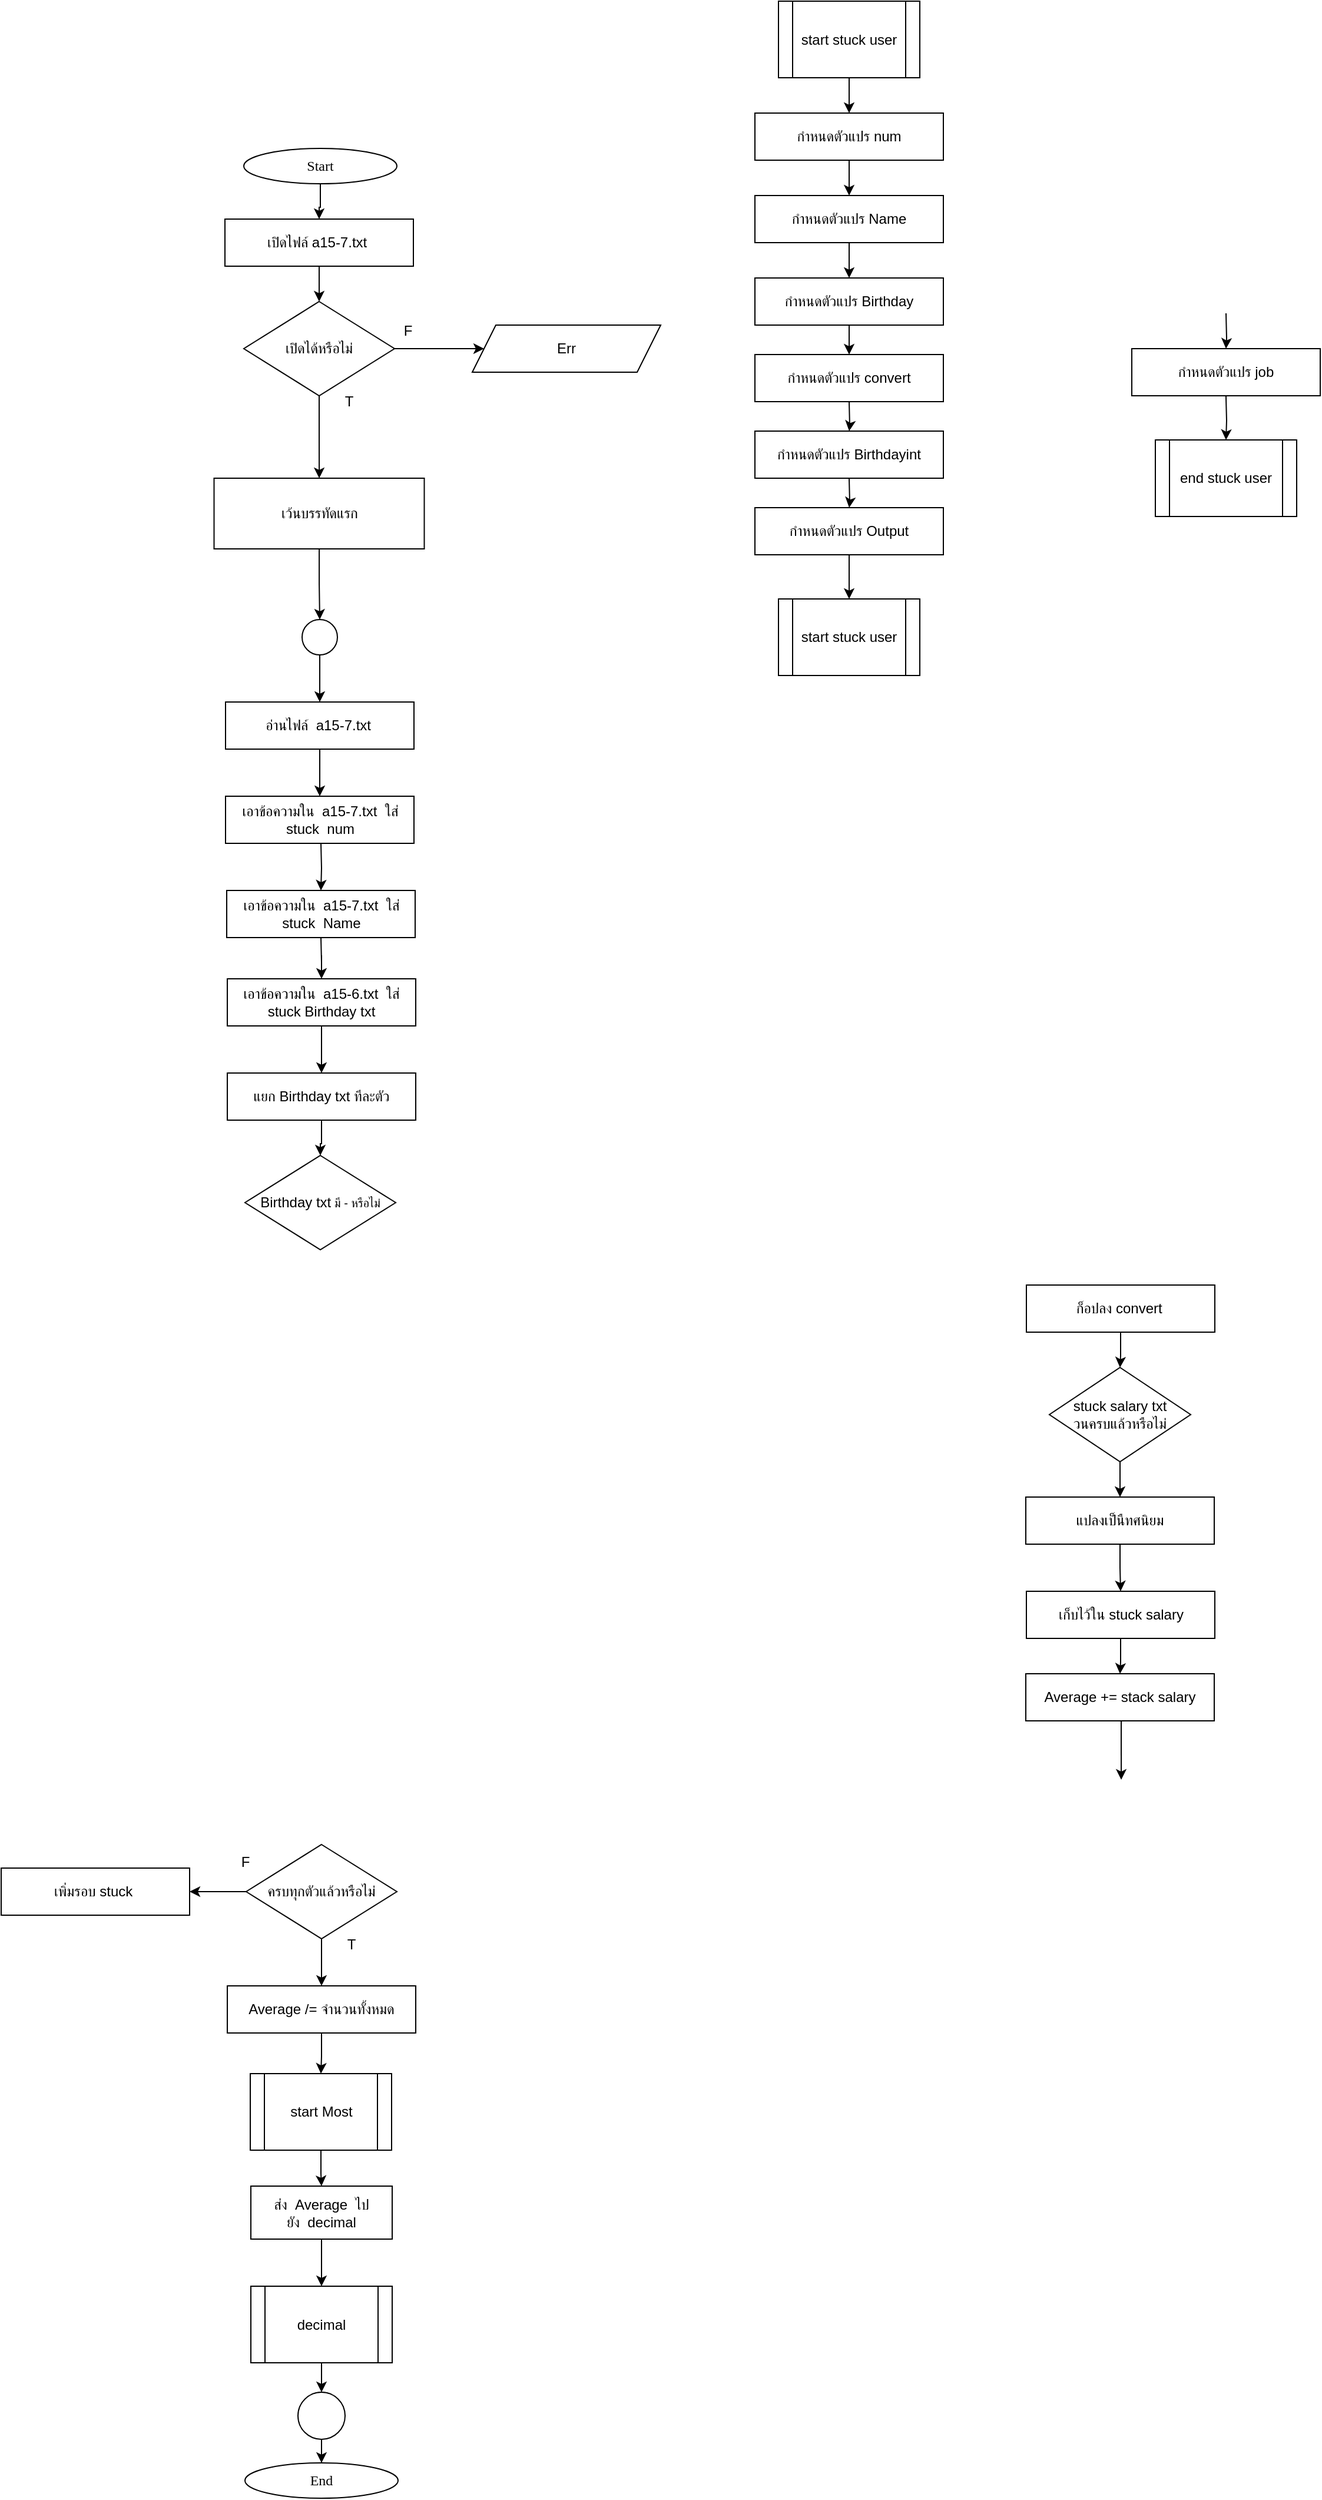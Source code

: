 <mxfile version="25.0.3">
  <diagram name="Page-1" id="mw299rPhLPCByi8XiqZ0">
    <mxGraphModel dx="1151" dy="1266" grid="1" gridSize="10" guides="1" tooltips="1" connect="1" arrows="1" fold="1" page="1" pageScale="1" pageWidth="850" pageHeight="1100" math="0" shadow="0">
      <root>
        <mxCell id="0" />
        <mxCell id="1" parent="0" />
        <mxCell id="AAZVMAnwfbZu5u0q_cqS-1" value="" style="edgeStyle=orthogonalEdgeStyle;rounded=0;orthogonalLoop=1;jettySize=auto;html=1;" edge="1" parent="1" source="AAZVMAnwfbZu5u0q_cqS-2" target="AAZVMAnwfbZu5u0q_cqS-4">
          <mxGeometry relative="1" as="geometry" />
        </mxCell>
        <mxCell id="AAZVMAnwfbZu5u0q_cqS-2" value="&lt;font data-font-src=&quot;https://fonts.googleapis.com/css?family=Sarabun&quot; face=&quot;Sarabun&quot;&gt;Start&lt;/font&gt;" style="ellipse;whiteSpace=wrap;html=1;" vertex="1" parent="1">
          <mxGeometry x="-424.0" y="-955" width="130" height="30" as="geometry" />
        </mxCell>
        <mxCell id="AAZVMAnwfbZu5u0q_cqS-3" value="" style="edgeStyle=orthogonalEdgeStyle;rounded=0;orthogonalLoop=1;jettySize=auto;html=1;" edge="1" parent="1" source="AAZVMAnwfbZu5u0q_cqS-4" target="AAZVMAnwfbZu5u0q_cqS-6">
          <mxGeometry relative="1" as="geometry" />
        </mxCell>
        <mxCell id="AAZVMAnwfbZu5u0q_cqS-4" value="เปิดไฟล์&amp;nbsp;a15-7.txt&amp;nbsp;&lt;span style=&quot;color: rgba(0, 0, 0, 0); font-family: monospace; font-size: 0px; text-align: start; text-wrap-mode: nowrap;&quot;&gt;%3CmxGraphModel%3E%3Croot%3E%3CmxCell%20id%3D%220%22%2F%3E%3CmxCell%20id%3D%221%22%20parent%3D%220%22%2F%3E%3CmxCell%20id%3D%222%22%20value%3D%22%E0%B8%81%E0%B8%B3%E0%B8%AB%E0%B8%99%E0%B8%94%E0%B8%95%E0%B8%B1%E0%B8%A7%E0%B9%81%E0%B8%9B%E0%B8%A3%20arr%22%20style%3D%22rounded%3D0%3BwhiteSpace%3Dwrap%3Bhtml%3D1%3B%22%20vertex%3D%221%22%20parent%3D%221%22%3E%3CmxGeometry%20x%3D%22-680%22%20y%3D%22-980%22%20width%3D%22160%22%20height%3D%2240%22%20as%3D%22geometry%22%2F%3E%3C%2FmxCell%3E%3C%2Froot%3E%3C%2FmxGraphModel%3E&lt;/span&gt;" style="rounded=0;whiteSpace=wrap;html=1;" vertex="1" parent="1">
          <mxGeometry x="-440" y="-895" width="160" height="40" as="geometry" />
        </mxCell>
        <mxCell id="AAZVMAnwfbZu5u0q_cqS-5" value="" style="edgeStyle=orthogonalEdgeStyle;rounded=0;orthogonalLoop=1;jettySize=auto;html=1;" edge="1" parent="1" source="AAZVMAnwfbZu5u0q_cqS-6" target="AAZVMAnwfbZu5u0q_cqS-10">
          <mxGeometry relative="1" as="geometry" />
        </mxCell>
        <mxCell id="AAZVMAnwfbZu5u0q_cqS-83" value="" style="edgeStyle=orthogonalEdgeStyle;rounded=0;orthogonalLoop=1;jettySize=auto;html=1;" edge="1" parent="1" source="AAZVMAnwfbZu5u0q_cqS-6" target="AAZVMAnwfbZu5u0q_cqS-80">
          <mxGeometry relative="1" as="geometry" />
        </mxCell>
        <mxCell id="AAZVMAnwfbZu5u0q_cqS-6" value="เปิดได้หรือไม่" style="rhombus;whiteSpace=wrap;html=1;" vertex="1" parent="1">
          <mxGeometry x="-424" y="-825" width="128" height="80" as="geometry" />
        </mxCell>
        <mxCell id="AAZVMAnwfbZu5u0q_cqS-7" value="" style="edgeStyle=orthogonalEdgeStyle;rounded=0;orthogonalLoop=1;jettySize=auto;html=1;" edge="1" parent="1" source="AAZVMAnwfbZu5u0q_cqS-8" target="AAZVMAnwfbZu5u0q_cqS-16">
          <mxGeometry relative="1" as="geometry" />
        </mxCell>
        <mxCell id="AAZVMAnwfbZu5u0q_cqS-8" value="อ่านไฟล์&amp;nbsp;&amp;nbsp;a15-7.txt&amp;nbsp;" style="rounded=0;whiteSpace=wrap;html=1;" vertex="1" parent="1">
          <mxGeometry x="-439.5" y="-485" width="160" height="40" as="geometry" />
        </mxCell>
        <mxCell id="AAZVMAnwfbZu5u0q_cqS-10" value="Err" style="rounded=0;whiteSpace=wrap;html=1;shape=parallelogram;perimeter=parallelogramPerimeter;fixedSize=1;" vertex="1" parent="1">
          <mxGeometry x="-230" y="-805" width="160" height="40" as="geometry" />
        </mxCell>
        <mxCell id="AAZVMAnwfbZu5u0q_cqS-12" value="T" style="text;html=1;align=center;verticalAlign=middle;resizable=0;points=[];autosize=1;strokeColor=none;fillColor=none;" vertex="1" parent="1">
          <mxGeometry x="-350" y="-755" width="30" height="30" as="geometry" />
        </mxCell>
        <mxCell id="AAZVMAnwfbZu5u0q_cqS-13" value="F" style="text;html=1;align=center;verticalAlign=middle;resizable=0;points=[];autosize=1;strokeColor=none;fillColor=none;" vertex="1" parent="1">
          <mxGeometry x="-300" y="-815" width="30" height="30" as="geometry" />
        </mxCell>
        <mxCell id="AAZVMAnwfbZu5u0q_cqS-14" value="" style="edgeStyle=orthogonalEdgeStyle;rounded=0;orthogonalLoop=1;jettySize=auto;html=1;" edge="1" parent="1" source="AAZVMAnwfbZu5u0q_cqS-15" target="AAZVMAnwfbZu5u0q_cqS-8">
          <mxGeometry relative="1" as="geometry" />
        </mxCell>
        <mxCell id="AAZVMAnwfbZu5u0q_cqS-15" value="" style="ellipse;whiteSpace=wrap;html=1;aspect=fixed;" vertex="1" parent="1">
          <mxGeometry x="-374.5" y="-555" width="30" height="30" as="geometry" />
        </mxCell>
        <mxCell id="AAZVMAnwfbZu5u0q_cqS-16" value="เอาข้อความใน&amp;nbsp;&amp;nbsp;a15-7.txt&amp;nbsp; ใส่ stuck&amp;nbsp; num" style="rounded=0;whiteSpace=wrap;html=1;" vertex="1" parent="1">
          <mxGeometry x="-439.5" y="-405" width="160" height="40" as="geometry" />
        </mxCell>
        <mxCell id="AAZVMAnwfbZu5u0q_cqS-17" value="" style="edgeStyle=orthogonalEdgeStyle;rounded=0;orthogonalLoop=1;jettySize=auto;html=1;" edge="1" parent="1" target="AAZVMAnwfbZu5u0q_cqS-18">
          <mxGeometry relative="1" as="geometry">
            <mxPoint x="-358.5" y="-365" as="sourcePoint" />
          </mxGeometry>
        </mxCell>
        <mxCell id="AAZVMAnwfbZu5u0q_cqS-18" value="เอาข้อความใน&amp;nbsp;&amp;nbsp;a15-7.txt&amp;nbsp; ใส่ stuck&amp;nbsp; Name" style="rounded=0;whiteSpace=wrap;html=1;" vertex="1" parent="1">
          <mxGeometry x="-438.5" y="-325" width="160" height="40" as="geometry" />
        </mxCell>
        <mxCell id="AAZVMAnwfbZu5u0q_cqS-19" value="" style="edgeStyle=orthogonalEdgeStyle;rounded=0;orthogonalLoop=1;jettySize=auto;html=1;" edge="1" parent="1" target="AAZVMAnwfbZu5u0q_cqS-20">
          <mxGeometry relative="1" as="geometry">
            <mxPoint x="-358.5" y="-285" as="sourcePoint" />
          </mxGeometry>
        </mxCell>
        <mxCell id="AAZVMAnwfbZu5u0q_cqS-85" value="" style="edgeStyle=orthogonalEdgeStyle;rounded=0;orthogonalLoop=1;jettySize=auto;html=1;" edge="1" parent="1" source="AAZVMAnwfbZu5u0q_cqS-20" target="AAZVMAnwfbZu5u0q_cqS-84">
          <mxGeometry relative="1" as="geometry" />
        </mxCell>
        <mxCell id="AAZVMAnwfbZu5u0q_cqS-20" value="เอาข้อความใน&amp;nbsp;&amp;nbsp;a15-6.txt&amp;nbsp; ใส่ stuck&amp;nbsp;Birthday txt" style="rounded=0;whiteSpace=wrap;html=1;" vertex="1" parent="1">
          <mxGeometry x="-438" y="-250" width="160" height="40" as="geometry" />
        </mxCell>
        <mxCell id="AAZVMAnwfbZu5u0q_cqS-24" value="" style="edgeStyle=orthogonalEdgeStyle;rounded=0;orthogonalLoop=1;jettySize=auto;html=1;" edge="1" parent="1" source="AAZVMAnwfbZu5u0q_cqS-26" target="AAZVMAnwfbZu5u0q_cqS-32">
          <mxGeometry relative="1" as="geometry" />
        </mxCell>
        <mxCell id="AAZVMAnwfbZu5u0q_cqS-25" style="edgeStyle=orthogonalEdgeStyle;rounded=0;orthogonalLoop=1;jettySize=auto;html=1;entryX=0.5;entryY=0;entryDx=0;entryDy=0;" edge="1" parent="1" source="AAZVMAnwfbZu5u0q_cqS-26" target="AAZVMAnwfbZu5u0q_cqS-51">
          <mxGeometry relative="1" as="geometry" />
        </mxCell>
        <mxCell id="AAZVMAnwfbZu5u0q_cqS-26" value="ครบทุกตัวแล้วหรือไม่" style="rhombus;whiteSpace=wrap;html=1;" vertex="1" parent="1">
          <mxGeometry x="-422" y="485" width="128" height="80" as="geometry" />
        </mxCell>
        <mxCell id="AAZVMAnwfbZu5u0q_cqS-29" value="" style="edgeStyle=orthogonalEdgeStyle;rounded=0;orthogonalLoop=1;jettySize=auto;html=1;" edge="1" parent="1">
          <mxGeometry relative="1" as="geometry">
            <mxPoint x="321" y="380" as="sourcePoint" />
            <mxPoint x="321.034" y="430.022" as="targetPoint" />
          </mxGeometry>
        </mxCell>
        <mxCell id="AAZVMAnwfbZu5u0q_cqS-30" value="Average += stack salary" style="rounded=0;whiteSpace=wrap;html=1;" vertex="1" parent="1">
          <mxGeometry x="240" y="340" width="160" height="40" as="geometry" />
        </mxCell>
        <mxCell id="AAZVMAnwfbZu5u0q_cqS-32" value="เพิ่มรอบ stuck&amp;nbsp;" style="rounded=0;whiteSpace=wrap;html=1;" vertex="1" parent="1">
          <mxGeometry x="-630" y="505" width="160" height="40" as="geometry" />
        </mxCell>
        <mxCell id="AAZVMAnwfbZu5u0q_cqS-33" value="T" style="text;html=1;align=center;verticalAlign=middle;resizable=0;points=[];autosize=1;strokeColor=none;fillColor=none;" vertex="1" parent="1">
          <mxGeometry x="-348" y="555" width="30" height="30" as="geometry" />
        </mxCell>
        <mxCell id="AAZVMAnwfbZu5u0q_cqS-34" value="F" style="text;html=1;align=center;verticalAlign=middle;resizable=0;points=[];autosize=1;strokeColor=none;fillColor=none;" vertex="1" parent="1">
          <mxGeometry x="-438" y="485" width="30" height="30" as="geometry" />
        </mxCell>
        <mxCell id="AAZVMAnwfbZu5u0q_cqS-38" value="" style="edgeStyle=orthogonalEdgeStyle;rounded=0;orthogonalLoop=1;jettySize=auto;html=1;" edge="1" parent="1" source="AAZVMAnwfbZu5u0q_cqS-39" target="AAZVMAnwfbZu5u0q_cqS-47">
          <mxGeometry relative="1" as="geometry" />
        </mxCell>
        <mxCell id="AAZVMAnwfbZu5u0q_cqS-39" value="stuck&amp;nbsp;salary txt&lt;div&gt;วนครบแล้วหรือไม่&lt;/div&gt;" style="rhombus;whiteSpace=wrap;html=1;" vertex="1" parent="1">
          <mxGeometry x="260" y="80" width="120" height="80" as="geometry" />
        </mxCell>
        <mxCell id="AAZVMAnwfbZu5u0q_cqS-42" value="" style="edgeStyle=orthogonalEdgeStyle;rounded=0;orthogonalLoop=1;jettySize=auto;html=1;" edge="1" parent="1" source="AAZVMAnwfbZu5u0q_cqS-43" target="AAZVMAnwfbZu5u0q_cqS-39">
          <mxGeometry relative="1" as="geometry" />
        </mxCell>
        <mxCell id="AAZVMAnwfbZu5u0q_cqS-43" value="ก็อปลง convert&amp;nbsp;" style="rounded=0;whiteSpace=wrap;html=1;" vertex="1" parent="1">
          <mxGeometry x="240.5" y="10" width="160" height="40" as="geometry" />
        </mxCell>
        <mxCell id="AAZVMAnwfbZu5u0q_cqS-46" value="" style="edgeStyle=orthogonalEdgeStyle;rounded=0;orthogonalLoop=1;jettySize=auto;html=1;" edge="1" parent="1" source="AAZVMAnwfbZu5u0q_cqS-47" target="AAZVMAnwfbZu5u0q_cqS-49">
          <mxGeometry relative="1" as="geometry" />
        </mxCell>
        <mxCell id="AAZVMAnwfbZu5u0q_cqS-47" value="แปลงเป็นืทศนิยม" style="rounded=0;whiteSpace=wrap;html=1;" vertex="1" parent="1">
          <mxGeometry x="240" y="190" width="160" height="40" as="geometry" />
        </mxCell>
        <mxCell id="AAZVMAnwfbZu5u0q_cqS-48" value="" style="edgeStyle=orthogonalEdgeStyle;rounded=0;orthogonalLoop=1;jettySize=auto;html=1;" edge="1" parent="1" source="AAZVMAnwfbZu5u0q_cqS-49" target="AAZVMAnwfbZu5u0q_cqS-30">
          <mxGeometry relative="1" as="geometry" />
        </mxCell>
        <mxCell id="AAZVMAnwfbZu5u0q_cqS-49" value="เก็บไว้ใน stuck salary" style="rounded=0;whiteSpace=wrap;html=1;" vertex="1" parent="1">
          <mxGeometry x="240.5" y="270" width="160" height="40" as="geometry" />
        </mxCell>
        <mxCell id="AAZVMAnwfbZu5u0q_cqS-50" value="" style="edgeStyle=orthogonalEdgeStyle;rounded=0;orthogonalLoop=1;jettySize=auto;html=1;" edge="1" parent="1" source="AAZVMAnwfbZu5u0q_cqS-51" target="AAZVMAnwfbZu5u0q_cqS-53">
          <mxGeometry relative="1" as="geometry" />
        </mxCell>
        <mxCell id="AAZVMAnwfbZu5u0q_cqS-51" value="Average /= จำนวนทั้งหมด" style="rounded=0;whiteSpace=wrap;html=1;" vertex="1" parent="1">
          <mxGeometry x="-438" y="605" width="160" height="40" as="geometry" />
        </mxCell>
        <mxCell id="AAZVMAnwfbZu5u0q_cqS-52" value="" style="edgeStyle=orthogonalEdgeStyle;rounded=0;orthogonalLoop=1;jettySize=auto;html=1;" edge="1" parent="1" source="AAZVMAnwfbZu5u0q_cqS-53" target="AAZVMAnwfbZu5u0q_cqS-55">
          <mxGeometry relative="1" as="geometry" />
        </mxCell>
        <mxCell id="AAZVMAnwfbZu5u0q_cqS-53" value="start Most" style="shape=process;whiteSpace=wrap;html=1;backgroundOutline=1;" vertex="1" parent="1">
          <mxGeometry x="-418.5" y="679.5" width="120" height="65" as="geometry" />
        </mxCell>
        <mxCell id="AAZVMAnwfbZu5u0q_cqS-54" value="" style="edgeStyle=orthogonalEdgeStyle;rounded=0;orthogonalLoop=1;jettySize=auto;html=1;" edge="1" parent="1" source="AAZVMAnwfbZu5u0q_cqS-55" target="AAZVMAnwfbZu5u0q_cqS-57">
          <mxGeometry relative="1" as="geometry" />
        </mxCell>
        <mxCell id="AAZVMAnwfbZu5u0q_cqS-55" value="ส่ง&amp;nbsp; Average&amp;nbsp;&amp;nbsp;ไปยัง&amp;nbsp;&amp;nbsp;decimal" style="rounded=0;whiteSpace=wrap;html=1;" vertex="1" parent="1">
          <mxGeometry x="-418" y="775" width="120" height="45" as="geometry" />
        </mxCell>
        <mxCell id="AAZVMAnwfbZu5u0q_cqS-56" value="" style="edgeStyle=orthogonalEdgeStyle;rounded=0;orthogonalLoop=1;jettySize=auto;html=1;" edge="1" parent="1" source="AAZVMAnwfbZu5u0q_cqS-57" target="AAZVMAnwfbZu5u0q_cqS-60">
          <mxGeometry relative="1" as="geometry" />
        </mxCell>
        <mxCell id="AAZVMAnwfbZu5u0q_cqS-57" value="decimal" style="shape=process;whiteSpace=wrap;html=1;backgroundOutline=1;" vertex="1" parent="1">
          <mxGeometry x="-418" y="860" width="120" height="65" as="geometry" />
        </mxCell>
        <mxCell id="AAZVMAnwfbZu5u0q_cqS-58" value="&lt;font data-font-src=&quot;https://fonts.googleapis.com/css?family=Sarabun&quot; face=&quot;Sarabun&quot;&gt;End&lt;/font&gt;" style="ellipse;whiteSpace=wrap;html=1;" vertex="1" parent="1">
          <mxGeometry x="-423.0" y="1010" width="130" height="30" as="geometry" />
        </mxCell>
        <mxCell id="AAZVMAnwfbZu5u0q_cqS-59" value="" style="edgeStyle=orthogonalEdgeStyle;rounded=0;orthogonalLoop=1;jettySize=auto;html=1;" edge="1" parent="1" source="AAZVMAnwfbZu5u0q_cqS-60" target="AAZVMAnwfbZu5u0q_cqS-58">
          <mxGeometry relative="1" as="geometry" />
        </mxCell>
        <mxCell id="AAZVMAnwfbZu5u0q_cqS-60" value="" style="ellipse;whiteSpace=wrap;html=1;aspect=fixed;" vertex="1" parent="1">
          <mxGeometry x="-378" y="950" width="40" height="40" as="geometry" />
        </mxCell>
        <mxCell id="AAZVMAnwfbZu5u0q_cqS-61" value="" style="edgeStyle=orthogonalEdgeStyle;rounded=0;orthogonalLoop=1;jettySize=auto;html=1;" edge="1" parent="1" source="AAZVMAnwfbZu5u0q_cqS-62" target="AAZVMAnwfbZu5u0q_cqS-64">
          <mxGeometry relative="1" as="geometry" />
        </mxCell>
        <mxCell id="AAZVMAnwfbZu5u0q_cqS-62" value="start stuck user" style="shape=process;whiteSpace=wrap;html=1;backgroundOutline=1;" vertex="1" parent="1">
          <mxGeometry x="30" y="-1080" width="120" height="65" as="geometry" />
        </mxCell>
        <mxCell id="AAZVMAnwfbZu5u0q_cqS-63" value="" style="edgeStyle=orthogonalEdgeStyle;rounded=0;orthogonalLoop=1;jettySize=auto;html=1;" edge="1" parent="1" source="AAZVMAnwfbZu5u0q_cqS-64" target="AAZVMAnwfbZu5u0q_cqS-66">
          <mxGeometry relative="1" as="geometry" />
        </mxCell>
        <mxCell id="AAZVMAnwfbZu5u0q_cqS-64" value="กำหนดตัวแปร num" style="rounded=0;whiteSpace=wrap;html=1;" vertex="1" parent="1">
          <mxGeometry x="10" y="-985" width="160" height="40" as="geometry" />
        </mxCell>
        <mxCell id="AAZVMAnwfbZu5u0q_cqS-65" value="" style="edgeStyle=orthogonalEdgeStyle;rounded=0;orthogonalLoop=1;jettySize=auto;html=1;" edge="1" parent="1" source="AAZVMAnwfbZu5u0q_cqS-66" target="AAZVMAnwfbZu5u0q_cqS-69">
          <mxGeometry relative="1" as="geometry" />
        </mxCell>
        <mxCell id="AAZVMAnwfbZu5u0q_cqS-66" value="กำหนดตัวแปร Name" style="rounded=0;whiteSpace=wrap;html=1;" vertex="1" parent="1">
          <mxGeometry x="10" y="-915" width="160" height="40" as="geometry" />
        </mxCell>
        <mxCell id="AAZVMAnwfbZu5u0q_cqS-67" value="" style="edgeStyle=orthogonalEdgeStyle;rounded=0;orthogonalLoop=1;jettySize=auto;html=1;" edge="1" parent="1" target="AAZVMAnwfbZu5u0q_cqS-70">
          <mxGeometry relative="1" as="geometry">
            <mxPoint x="409.966" y="-745" as="sourcePoint" />
          </mxGeometry>
        </mxCell>
        <mxCell id="AAZVMAnwfbZu5u0q_cqS-68" value="" style="edgeStyle=orthogonalEdgeStyle;rounded=0;orthogonalLoop=1;jettySize=auto;html=1;" edge="1" parent="1" source="AAZVMAnwfbZu5u0q_cqS-69" target="AAZVMAnwfbZu5u0q_cqS-73">
          <mxGeometry relative="1" as="geometry" />
        </mxCell>
        <mxCell id="AAZVMAnwfbZu5u0q_cqS-69" value="กำหนดตัวแปร Birthday" style="rounded=0;whiteSpace=wrap;html=1;" vertex="1" parent="1">
          <mxGeometry x="10" y="-845" width="160" height="40" as="geometry" />
        </mxCell>
        <mxCell id="AAZVMAnwfbZu5u0q_cqS-70" value="end stuck user" style="shape=process;whiteSpace=wrap;html=1;backgroundOutline=1;" vertex="1" parent="1">
          <mxGeometry x="350" y="-707.5" width="120" height="65" as="geometry" />
        </mxCell>
        <mxCell id="AAZVMAnwfbZu5u0q_cqS-71" value="กำหนดตัวแปร job" style="rounded=0;whiteSpace=wrap;html=1;" vertex="1" parent="1">
          <mxGeometry x="330" y="-785" width="160" height="40" as="geometry" />
        </mxCell>
        <mxCell id="AAZVMAnwfbZu5u0q_cqS-72" value="" style="edgeStyle=orthogonalEdgeStyle;rounded=0;orthogonalLoop=1;jettySize=auto;html=1;" edge="1" parent="1" target="AAZVMAnwfbZu5u0q_cqS-71">
          <mxGeometry relative="1" as="geometry">
            <mxPoint x="410" y="-815" as="sourcePoint" />
          </mxGeometry>
        </mxCell>
        <mxCell id="AAZVMAnwfbZu5u0q_cqS-73" value="กำหนดตัวแปร convert" style="rounded=0;whiteSpace=wrap;html=1;" vertex="1" parent="1">
          <mxGeometry x="10" y="-780" width="160" height="40" as="geometry" />
        </mxCell>
        <mxCell id="AAZVMAnwfbZu5u0q_cqS-74" value="" style="edgeStyle=orthogonalEdgeStyle;rounded=0;orthogonalLoop=1;jettySize=auto;html=1;" edge="1" target="AAZVMAnwfbZu5u0q_cqS-75" parent="1">
          <mxGeometry relative="1" as="geometry">
            <mxPoint x="90" y="-740" as="sourcePoint" />
          </mxGeometry>
        </mxCell>
        <mxCell id="AAZVMAnwfbZu5u0q_cqS-75" value="กำหนดตัวแปร Birthdayint" style="rounded=0;whiteSpace=wrap;html=1;" vertex="1" parent="1">
          <mxGeometry x="10" y="-715" width="160" height="40" as="geometry" />
        </mxCell>
        <mxCell id="AAZVMAnwfbZu5u0q_cqS-79" value="" style="edgeStyle=orthogonalEdgeStyle;rounded=0;orthogonalLoop=1;jettySize=auto;html=1;" edge="1" parent="1" source="AAZVMAnwfbZu5u0q_cqS-76" target="AAZVMAnwfbZu5u0q_cqS-78">
          <mxGeometry relative="1" as="geometry" />
        </mxCell>
        <mxCell id="AAZVMAnwfbZu5u0q_cqS-76" value="กำหนดตัวแปร Output" style="rounded=0;whiteSpace=wrap;html=1;" vertex="1" parent="1">
          <mxGeometry x="10" y="-650" width="160" height="40" as="geometry" />
        </mxCell>
        <mxCell id="AAZVMAnwfbZu5u0q_cqS-77" value="" style="edgeStyle=orthogonalEdgeStyle;rounded=0;orthogonalLoop=1;jettySize=auto;html=1;" edge="1" target="AAZVMAnwfbZu5u0q_cqS-76" parent="1">
          <mxGeometry relative="1" as="geometry">
            <mxPoint x="90" y="-675" as="sourcePoint" />
          </mxGeometry>
        </mxCell>
        <mxCell id="AAZVMAnwfbZu5u0q_cqS-78" value="start stuck user" style="shape=process;whiteSpace=wrap;html=1;backgroundOutline=1;" vertex="1" parent="1">
          <mxGeometry x="30" y="-572.5" width="120" height="65" as="geometry" />
        </mxCell>
        <mxCell id="AAZVMAnwfbZu5u0q_cqS-81" value="" style="edgeStyle=orthogonalEdgeStyle;rounded=0;orthogonalLoop=1;jettySize=auto;html=1;" edge="1" parent="1" source="AAZVMAnwfbZu5u0q_cqS-80" target="AAZVMAnwfbZu5u0q_cqS-15">
          <mxGeometry relative="1" as="geometry" />
        </mxCell>
        <mxCell id="AAZVMAnwfbZu5u0q_cqS-80" value="เว้นบรรทัดแรก" style="rounded=0;whiteSpace=wrap;html=1;" vertex="1" parent="1">
          <mxGeometry x="-449.25" y="-675" width="178.5" height="60" as="geometry" />
        </mxCell>
        <mxCell id="AAZVMAnwfbZu5u0q_cqS-87" value="" style="edgeStyle=orthogonalEdgeStyle;rounded=0;orthogonalLoop=1;jettySize=auto;html=1;" edge="1" parent="1" source="AAZVMAnwfbZu5u0q_cqS-84" target="AAZVMAnwfbZu5u0q_cqS-86">
          <mxGeometry relative="1" as="geometry" />
        </mxCell>
        <mxCell id="AAZVMAnwfbZu5u0q_cqS-84" value="แยก Birthday txt ทีละตัว" style="rounded=0;whiteSpace=wrap;html=1;" vertex="1" parent="1">
          <mxGeometry x="-438" y="-170" width="160" height="40" as="geometry" />
        </mxCell>
        <mxCell id="AAZVMAnwfbZu5u0q_cqS-86" value="Birthday txt&lt;span style=&quot;font-size: 10px;&quot;&gt;&amp;nbsp;มี - หรือไม่&lt;/span&gt;" style="rhombus;whiteSpace=wrap;html=1;" vertex="1" parent="1">
          <mxGeometry x="-423" y="-100" width="128" height="80" as="geometry" />
        </mxCell>
      </root>
    </mxGraphModel>
  </diagram>
</mxfile>
